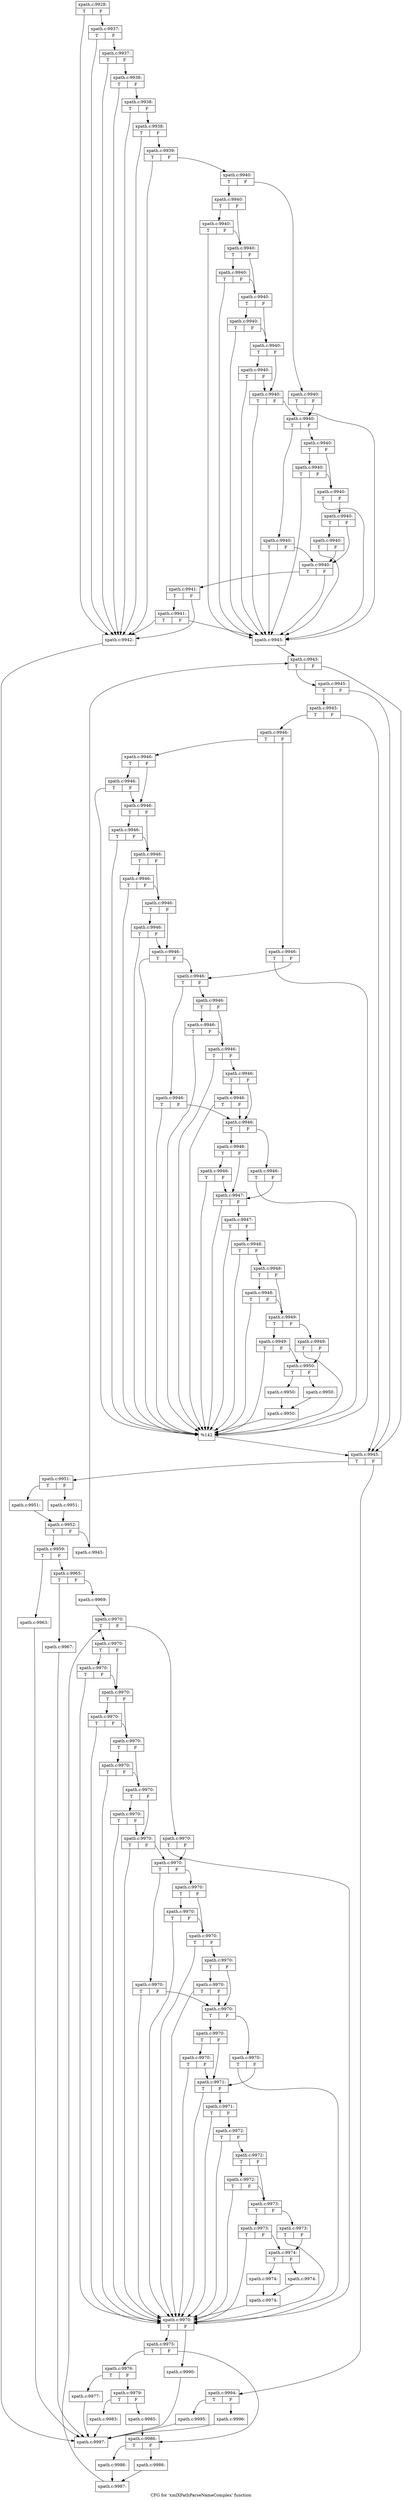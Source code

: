 digraph "CFG for 'xmlXPathParseNameComplex' function" {
	label="CFG for 'xmlXPathParseNameComplex' function";

	Node0x55e6b2bbae80 [shape=record,label="{xpath.c:9928:|{<s0>T|<s1>F}}"];
	Node0x55e6b2bbae80:s0 -> Node0x55e6b242a0c0;
	Node0x55e6b2bbae80:s1 -> Node0x55e6b242a400;
	Node0x55e6b242a400 [shape=record,label="{xpath.c:9937:|{<s0>T|<s1>F}}"];
	Node0x55e6b242a400:s0 -> Node0x55e6b242a0c0;
	Node0x55e6b242a400:s1 -> Node0x55e6b242a380;
	Node0x55e6b242a380 [shape=record,label="{xpath.c:9937:|{<s0>T|<s1>F}}"];
	Node0x55e6b242a380:s0 -> Node0x55e6b242a0c0;
	Node0x55e6b242a380:s1 -> Node0x55e6b242a300;
	Node0x55e6b242a300 [shape=record,label="{xpath.c:9938:|{<s0>T|<s1>F}}"];
	Node0x55e6b242a300:s0 -> Node0x55e6b242a0c0;
	Node0x55e6b242a300:s1 -> Node0x55e6b242a280;
	Node0x55e6b242a280 [shape=record,label="{xpath.c:9938:|{<s0>T|<s1>F}}"];
	Node0x55e6b242a280:s0 -> Node0x55e6b242a0c0;
	Node0x55e6b242a280:s1 -> Node0x55e6b242a200;
	Node0x55e6b242a200 [shape=record,label="{xpath.c:9938:|{<s0>T|<s1>F}}"];
	Node0x55e6b242a200:s0 -> Node0x55e6b242a0c0;
	Node0x55e6b242a200:s1 -> Node0x55e6b242a1b0;
	Node0x55e6b242a1b0 [shape=record,label="{xpath.c:9939:|{<s0>T|<s1>F}}"];
	Node0x55e6b242a1b0:s0 -> Node0x55e6b242a0c0;
	Node0x55e6b242a1b0:s1 -> Node0x55e6b242a160;
	Node0x55e6b242a160 [shape=record,label="{xpath.c:9940:|{<s0>T|<s1>F}}"];
	Node0x55e6b242a160:s0 -> Node0x55e6b242b3d0;
	Node0x55e6b242a160:s1 -> Node0x55e6b242b420;
	Node0x55e6b242b3d0 [shape=record,label="{xpath.c:9940:|{<s0>T|<s1>F}}"];
	Node0x55e6b242b3d0:s0 -> Node0x55e6b242b760;
	Node0x55e6b242b3d0:s1 -> Node0x55e6b242b710;
	Node0x55e6b242b760 [shape=record,label="{xpath.c:9940:|{<s0>T|<s1>F}}"];
	Node0x55e6b242b760:s0 -> Node0x55e6b242a110;
	Node0x55e6b242b760:s1 -> Node0x55e6b242b710;
	Node0x55e6b242b710 [shape=record,label="{xpath.c:9940:|{<s0>T|<s1>F}}"];
	Node0x55e6b242b710:s0 -> Node0x55e6b242ba90;
	Node0x55e6b242b710:s1 -> Node0x55e6b242b6c0;
	Node0x55e6b242ba90 [shape=record,label="{xpath.c:9940:|{<s0>T|<s1>F}}"];
	Node0x55e6b242ba90:s0 -> Node0x55e6b242a110;
	Node0x55e6b242ba90:s1 -> Node0x55e6b242b6c0;
	Node0x55e6b242b6c0 [shape=record,label="{xpath.c:9940:|{<s0>T|<s1>F}}"];
	Node0x55e6b242b6c0:s0 -> Node0x55e6b242bdc0;
	Node0x55e6b242b6c0:s1 -> Node0x55e6b242b670;
	Node0x55e6b242bdc0 [shape=record,label="{xpath.c:9940:|{<s0>T|<s1>F}}"];
	Node0x55e6b242bdc0:s0 -> Node0x55e6b242a110;
	Node0x55e6b242bdc0:s1 -> Node0x55e6b242b670;
	Node0x55e6b242b670 [shape=record,label="{xpath.c:9940:|{<s0>T|<s1>F}}"];
	Node0x55e6b242b670:s0 -> Node0x55e6b242c130;
	Node0x55e6b242b670:s1 -> Node0x55e6b242b620;
	Node0x55e6b242c130 [shape=record,label="{xpath.c:9940:|{<s0>T|<s1>F}}"];
	Node0x55e6b242c130:s0 -> Node0x55e6b242a110;
	Node0x55e6b242c130:s1 -> Node0x55e6b242b620;
	Node0x55e6b242b620 [shape=record,label="{xpath.c:9940:|{<s0>T|<s1>F}}"];
	Node0x55e6b242b620:s0 -> Node0x55e6b242a110;
	Node0x55e6b242b620:s1 -> Node0x55e6b242b350;
	Node0x55e6b242b420 [shape=record,label="{xpath.c:9940:|{<s0>T|<s1>F}}"];
	Node0x55e6b242b420:s0 -> Node0x55e6b242a110;
	Node0x55e6b242b420:s1 -> Node0x55e6b242b350;
	Node0x55e6b242b350 [shape=record,label="{xpath.c:9940:|{<s0>T|<s1>F}}"];
	Node0x55e6b242b350:s0 -> Node0x55e6b242c780;
	Node0x55e6b242b350:s1 -> Node0x55e6b242c800;
	Node0x55e6b242c780 [shape=record,label="{xpath.c:9940:|{<s0>T|<s1>F}}"];
	Node0x55e6b242c780:s0 -> Node0x55e6b242a110;
	Node0x55e6b242c780:s1 -> Node0x55e6b242b2d0;
	Node0x55e6b242c800 [shape=record,label="{xpath.c:9940:|{<s0>T|<s1>F}}"];
	Node0x55e6b242c800:s0 -> Node0x55e6b242d0b0;
	Node0x55e6b242c800:s1 -> Node0x55e6b242d060;
	Node0x55e6b242d0b0 [shape=record,label="{xpath.c:9940:|{<s0>T|<s1>F}}"];
	Node0x55e6b242d0b0:s0 -> Node0x55e6b242a110;
	Node0x55e6b242d0b0:s1 -> Node0x55e6b242d060;
	Node0x55e6b242d060 [shape=record,label="{xpath.c:9940:|{<s0>T|<s1>F}}"];
	Node0x55e6b242d060:s0 -> Node0x55e6b242a110;
	Node0x55e6b242d060:s1 -> Node0x55e6b242c850;
	Node0x55e6b242c850 [shape=record,label="{xpath.c:9940:|{<s0>T|<s1>F}}"];
	Node0x55e6b242c850:s0 -> Node0x55e6b242d610;
	Node0x55e6b242c850:s1 -> Node0x55e6b242b2d0;
	Node0x55e6b242d610 [shape=record,label="{xpath.c:9940:|{<s0>T|<s1>F}}"];
	Node0x55e6b242d610:s0 -> Node0x55e6b242a110;
	Node0x55e6b242d610:s1 -> Node0x55e6b242b2d0;
	Node0x55e6b242b2d0 [shape=record,label="{xpath.c:9940:|{<s0>T|<s1>F}}"];
	Node0x55e6b242b2d0:s0 -> Node0x55e6b242b250;
	Node0x55e6b242b2d0:s1 -> Node0x55e6b242a110;
	Node0x55e6b242b250 [shape=record,label="{xpath.c:9941:|{<s0>T|<s1>F}}"];
	Node0x55e6b242b250:s0 -> Node0x55e6b242db30;
	Node0x55e6b242b250:s1 -> Node0x55e6b242a0c0;
	Node0x55e6b242db30 [shape=record,label="{xpath.c:9941:|{<s0>T|<s1>F}}"];
	Node0x55e6b242db30:s0 -> Node0x55e6b242a0c0;
	Node0x55e6b242db30:s1 -> Node0x55e6b242a110;
	Node0x55e6b242a0c0 [shape=record,label="{xpath.c:9942:}"];
	Node0x55e6b242a0c0 -> Node0x55e6b2bbaed0;
	Node0x55e6b242a110 [shape=record,label="{xpath.c:9945:}"];
	Node0x55e6b242a110 -> Node0x55e6b2bc9110;
	Node0x55e6b2bc9110 [shape=record,label="{xpath.c:9945:|{<s0>T|<s1>F}}"];
	Node0x55e6b2bc9110:s0 -> Node0x55e6b2bc94d0;
	Node0x55e6b2bc9110:s1 -> Node0x55e6b2bc93b0;
	Node0x55e6b2bc94d0 [shape=record,label="{xpath.c:9945:|{<s0>T|<s1>F}}"];
	Node0x55e6b2bc94d0:s0 -> Node0x55e6b2bc9450;
	Node0x55e6b2bc94d0:s1 -> Node0x55e6b2bc93b0;
	Node0x55e6b2bc9450 [shape=record,label="{xpath.c:9945:|{<s0>T|<s1>F}}"];
	Node0x55e6b2bc9450:s0 -> Node0x55e6b2bc9400;
	Node0x55e6b2bc9450:s1 -> Node0x55e6b2bc93b0;
	Node0x55e6b2bc9400 [shape=record,label="{xpath.c:9946:|{<s0>T|<s1>F}}"];
	Node0x55e6b2bc9400:s0 -> Node0x55e6b2bc9f30;
	Node0x55e6b2bc9400:s1 -> Node0x55e6b2bc9f80;
	Node0x55e6b2bc9f30 [shape=record,label="{xpath.c:9946:|{<s0>T|<s1>F}}"];
	Node0x55e6b2bc9f30:s0 -> Node0x55e6b2bca2e0;
	Node0x55e6b2bc9f30:s1 -> Node0x55e6b2bca290;
	Node0x55e6b2bca2e0 [shape=record,label="{xpath.c:9946:|{<s0>T|<s1>F}}"];
	Node0x55e6b2bca2e0:s0 -> Node0x55e6b2bc9ab0;
	Node0x55e6b2bca2e0:s1 -> Node0x55e6b2bca290;
	Node0x55e6b2bca290 [shape=record,label="{xpath.c:9946:|{<s0>T|<s1>F}}"];
	Node0x55e6b2bca290:s0 -> Node0x55e6b2bca610;
	Node0x55e6b2bca290:s1 -> Node0x55e6b2bca240;
	Node0x55e6b2bca610 [shape=record,label="{xpath.c:9946:|{<s0>T|<s1>F}}"];
	Node0x55e6b2bca610:s0 -> Node0x55e6b2bc9ab0;
	Node0x55e6b2bca610:s1 -> Node0x55e6b2bca240;
	Node0x55e6b2bca240 [shape=record,label="{xpath.c:9946:|{<s0>T|<s1>F}}"];
	Node0x55e6b2bca240:s0 -> Node0x55e6b2bca940;
	Node0x55e6b2bca240:s1 -> Node0x55e6b2bca1f0;
	Node0x55e6b2bca940 [shape=record,label="{xpath.c:9946:|{<s0>T|<s1>F}}"];
	Node0x55e6b2bca940:s0 -> Node0x55e6b2bc9ab0;
	Node0x55e6b2bca940:s1 -> Node0x55e6b2bca1f0;
	Node0x55e6b2bca1f0 [shape=record,label="{xpath.c:9946:|{<s0>T|<s1>F}}"];
	Node0x55e6b2bca1f0:s0 -> Node0x55e6b2bcac70;
	Node0x55e6b2bca1f0:s1 -> Node0x55e6b2bca1a0;
	Node0x55e6b2bcac70 [shape=record,label="{xpath.c:9946:|{<s0>T|<s1>F}}"];
	Node0x55e6b2bcac70:s0 -> Node0x55e6b2bc9ab0;
	Node0x55e6b2bcac70:s1 -> Node0x55e6b2bca1a0;
	Node0x55e6b2bca1a0 [shape=record,label="{xpath.c:9946:|{<s0>T|<s1>F}}"];
	Node0x55e6b2bca1a0:s0 -> Node0x55e6b2bc9ab0;
	Node0x55e6b2bca1a0:s1 -> Node0x55e6b2bc9eb0;
	Node0x55e6b2bc9f80 [shape=record,label="{xpath.c:9946:|{<s0>T|<s1>F}}"];
	Node0x55e6b2bc9f80:s0 -> Node0x55e6b2bc9ab0;
	Node0x55e6b2bc9f80:s1 -> Node0x55e6b2bc9eb0;
	Node0x55e6b2bc9eb0 [shape=record,label="{xpath.c:9946:|{<s0>T|<s1>F}}"];
	Node0x55e6b2bc9eb0:s0 -> Node0x55e6b2bcb220;
	Node0x55e6b2bc9eb0:s1 -> Node0x55e6b2bcb270;
	Node0x55e6b2bcb220 [shape=record,label="{xpath.c:9946:|{<s0>T|<s1>F}}"];
	Node0x55e6b2bcb220:s0 -> Node0x55e6b2bc9ab0;
	Node0x55e6b2bcb220:s1 -> Node0x55e6b2bc9e30;
	Node0x55e6b2bcb270 [shape=record,label="{xpath.c:9946:|{<s0>T|<s1>F}}"];
	Node0x55e6b2bcb270:s0 -> Node0x55e6b2bcb5c0;
	Node0x55e6b2bcb270:s1 -> Node0x55e6b2bcb570;
	Node0x55e6b2bcb5c0 [shape=record,label="{xpath.c:9946:|{<s0>T|<s1>F}}"];
	Node0x55e6b2bcb5c0:s0 -> Node0x55e6b2bc9ab0;
	Node0x55e6b2bcb5c0:s1 -> Node0x55e6b2bcb570;
	Node0x55e6b2bcb570 [shape=record,label="{xpath.c:9946:|{<s0>T|<s1>F}}"];
	Node0x55e6b2bcb570:s0 -> Node0x55e6b2bc9ab0;
	Node0x55e6b2bcb570:s1 -> Node0x55e6b2bcb520;
	Node0x55e6b2bcb520 [shape=record,label="{xpath.c:9946:|{<s0>T|<s1>F}}"];
	Node0x55e6b2bcb520:s0 -> Node0x55e6b2bcba60;
	Node0x55e6b2bcb520:s1 -> Node0x55e6b2bc9e30;
	Node0x55e6b2bcba60 [shape=record,label="{xpath.c:9946:|{<s0>T|<s1>F}}"];
	Node0x55e6b2bcba60:s0 -> Node0x55e6b2bc9ab0;
	Node0x55e6b2bcba60:s1 -> Node0x55e6b2bc9e30;
	Node0x55e6b2bc9e30 [shape=record,label="{xpath.c:9946:|{<s0>T|<s1>F}}"];
	Node0x55e6b2bc9e30:s0 -> Node0x55e6b2bcbd90;
	Node0x55e6b2bc9e30:s1 -> Node0x55e6b2bcbde0;
	Node0x55e6b2bcbd90 [shape=record,label="{xpath.c:9946:|{<s0>T|<s1>F}}"];
	Node0x55e6b2bcbd90:s0 -> Node0x55e6b2bcbfd0;
	Node0x55e6b2bcbd90:s1 -> Node0x55e6b2bc9db0;
	Node0x55e6b2bcbfd0 [shape=record,label="{xpath.c:9946:|{<s0>T|<s1>F}}"];
	Node0x55e6b2bcbfd0:s0 -> Node0x55e6b2bc9ab0;
	Node0x55e6b2bcbfd0:s1 -> Node0x55e6b2bc9db0;
	Node0x55e6b2bcbde0 [shape=record,label="{xpath.c:9946:|{<s0>T|<s1>F}}"];
	Node0x55e6b2bcbde0:s0 -> Node0x55e6b2bc9ab0;
	Node0x55e6b2bcbde0:s1 -> Node0x55e6b2bc9db0;
	Node0x55e6b2bc9db0 [shape=record,label="{xpath.c:9947:|{<s0>T|<s1>F}}"];
	Node0x55e6b2bc9db0:s0 -> Node0x55e6b2bc9ab0;
	Node0x55e6b2bc9db0:s1 -> Node0x55e6b2bc9d30;
	Node0x55e6b2bc9d30 [shape=record,label="{xpath.c:9947:|{<s0>T|<s1>F}}"];
	Node0x55e6b2bc9d30:s0 -> Node0x55e6b2bc9ab0;
	Node0x55e6b2bc9d30:s1 -> Node0x55e6b2bc9cb0;
	Node0x55e6b2bc9cb0 [shape=record,label="{xpath.c:9948:|{<s0>T|<s1>F}}"];
	Node0x55e6b2bc9cb0:s0 -> Node0x55e6b2bc9ab0;
	Node0x55e6b2bc9cb0:s1 -> Node0x55e6b2bc9c30;
	Node0x55e6b2bc9c30 [shape=record,label="{xpath.c:9948:|{<s0>T|<s1>F}}"];
	Node0x55e6b2bc9c30:s0 -> Node0x55e6b2bccb20;
	Node0x55e6b2bc9c30:s1 -> Node0x55e6b2bc9bb0;
	Node0x55e6b2bccb20 [shape=record,label="{xpath.c:9948:|{<s0>T|<s1>F}}"];
	Node0x55e6b2bccb20:s0 -> Node0x55e6b2bc9ab0;
	Node0x55e6b2bccb20:s1 -> Node0x55e6b2bc9bb0;
	Node0x55e6b2bc9bb0 [shape=record,label="{xpath.c:9949:|{<s0>T|<s1>F}}"];
	Node0x55e6b2bc9bb0:s0 -> Node0x55e6b2bccf70;
	Node0x55e6b2bc9bb0:s1 -> Node0x55e6b2bccfc0;
	Node0x55e6b2bccf70 [shape=record,label="{xpath.c:9949:|{<s0>T|<s1>F}}"];
	Node0x55e6b2bccf70:s0 -> Node0x55e6b2bc9ab0;
	Node0x55e6b2bccf70:s1 -> Node0x55e6b2bc9b60;
	Node0x55e6b2bccfc0 [shape=record,label="{xpath.c:9949:|{<s0>T|<s1>F}}"];
	Node0x55e6b2bccfc0:s0 -> Node0x55e6b2bc9ab0;
	Node0x55e6b2bccfc0:s1 -> Node0x55e6b2bc9b60;
	Node0x55e6b2bc9b60 [shape=record,label="{xpath.c:9950:|{<s0>T|<s1>F}}"];
	Node0x55e6b2bc9b60:s0 -> Node0x55e6b2bcd460;
	Node0x55e6b2bc9b60:s1 -> Node0x55e6b2bcd670;
	Node0x55e6b2bcd460 [shape=record,label="{xpath.c:9950:}"];
	Node0x55e6b2bcd460 -> Node0x55e6b2bcd6c0;
	Node0x55e6b2bcd670 [shape=record,label="{xpath.c:9950:}"];
	Node0x55e6b2bcd670 -> Node0x55e6b2bcd6c0;
	Node0x55e6b2bcd6c0 [shape=record,label="{xpath.c:9950:}"];
	Node0x55e6b2bcd6c0 -> Node0x55e6b2bc9ab0;
	Node0x55e6b2bc9ab0 [shape=record,label="{%142}"];
	Node0x55e6b2bc9ab0 -> Node0x55e6b2bc93b0;
	Node0x55e6b2bc93b0 [shape=record,label="{xpath.c:9945:|{<s0>T|<s1>F}}"];
	Node0x55e6b2bc93b0:s0 -> Node0x55e6b2bcdec0;
	Node0x55e6b2bc93b0:s1 -> Node0x55e6b2bc9330;
	Node0x55e6b2bcdec0 [shape=record,label="{xpath.c:9951:|{<s0>T|<s1>F}}"];
	Node0x55e6b2bcdec0:s0 -> Node0x55e6b2bce080;
	Node0x55e6b2bcdec0:s1 -> Node0x55e6b2bce120;
	Node0x55e6b2bce080 [shape=record,label="{xpath.c:9951:}"];
	Node0x55e6b2bce080 -> Node0x55e6b2bce0d0;
	Node0x55e6b2bce120 [shape=record,label="{xpath.c:9951:}"];
	Node0x55e6b2bce120 -> Node0x55e6b2bce0d0;
	Node0x55e6b2bce0d0 [shape=record,label="{xpath.c:9952:|{<s0>T|<s1>F}}"];
	Node0x55e6b2bce0d0:s0 -> Node0x55e6b2bcf2d0;
	Node0x55e6b2bce0d0:s1 -> Node0x55e6b2bcf320;
	Node0x55e6b2bcf2d0 [shape=record,label="{xpath.c:9959:|{<s0>T|<s1>F}}"];
	Node0x55e6b2bcf2d0:s0 -> Node0x55e6b2bcfd30;
	Node0x55e6b2bcf2d0:s1 -> Node0x55e6b2bcfd80;
	Node0x55e6b2bcfd30 [shape=record,label="{xpath.c:9963:}"];
	Node0x55e6b2bcfd30 -> Node0x55e6b2bbaed0;
	Node0x55e6b2bcfd80 [shape=record,label="{xpath.c:9965:|{<s0>T|<s1>F}}"];
	Node0x55e6b2bcfd80:s0 -> Node0x55e6b2bd08a0;
	Node0x55e6b2bcfd80:s1 -> Node0x55e6b2bd08f0;
	Node0x55e6b2bd08a0 [shape=record,label="{xpath.c:9967:}"];
	Node0x55e6b2bd08a0 -> Node0x55e6b2bbaed0;
	Node0x55e6b2bd08f0 [shape=record,label="{xpath.c:9969:}"];
	Node0x55e6b2bd08f0 -> Node0x55e6b2bd1260;
	Node0x55e6b2bd1260 [shape=record,label="{xpath.c:9970:|{<s0>T|<s1>F}}"];
	Node0x55e6b2bd1260:s0 -> Node0x55e6b2bd1920;
	Node0x55e6b2bd1260:s1 -> Node0x55e6b2bd1970;
	Node0x55e6b2bd1920 [shape=record,label="{xpath.c:9970:|{<s0>T|<s1>F}}"];
	Node0x55e6b2bd1920:s0 -> Node0x55e6b2bd1c50;
	Node0x55e6b2bd1920:s1 -> Node0x55e6b2bd1c00;
	Node0x55e6b2bd1c50 [shape=record,label="{xpath.c:9970:|{<s0>T|<s1>F}}"];
	Node0x55e6b2bd1c50:s0 -> Node0x55e6b2bd1500;
	Node0x55e6b2bd1c50:s1 -> Node0x55e6b2bd1c00;
	Node0x55e6b2bd1c00 [shape=record,label="{xpath.c:9970:|{<s0>T|<s1>F}}"];
	Node0x55e6b2bd1c00:s0 -> Node0x55e6b2bd1f00;
	Node0x55e6b2bd1c00:s1 -> Node0x55e6b2bd1bb0;
	Node0x55e6b2bd1f00 [shape=record,label="{xpath.c:9970:|{<s0>T|<s1>F}}"];
	Node0x55e6b2bd1f00:s0 -> Node0x55e6b2bd1500;
	Node0x55e6b2bd1f00:s1 -> Node0x55e6b2bd1bb0;
	Node0x55e6b2bd1bb0 [shape=record,label="{xpath.c:9970:|{<s0>T|<s1>F}}"];
	Node0x55e6b2bd1bb0:s0 -> Node0x55e6b2bd2230;
	Node0x55e6b2bd1bb0:s1 -> Node0x55e6b2bd1b60;
	Node0x55e6b2bd2230 [shape=record,label="{xpath.c:9970:|{<s0>T|<s1>F}}"];
	Node0x55e6b2bd2230:s0 -> Node0x55e6b2bd1500;
	Node0x55e6b2bd2230:s1 -> Node0x55e6b2bd1b60;
	Node0x55e6b2bd1b60 [shape=record,label="{xpath.c:9970:|{<s0>T|<s1>F}}"];
	Node0x55e6b2bd1b60:s0 -> Node0x55e6b2bd2560;
	Node0x55e6b2bd1b60:s1 -> Node0x55e6b2bd1b10;
	Node0x55e6b2bd2560 [shape=record,label="{xpath.c:9970:|{<s0>T|<s1>F}}"];
	Node0x55e6b2bd2560:s0 -> Node0x55e6b2bd1500;
	Node0x55e6b2bd2560:s1 -> Node0x55e6b2bd1b10;
	Node0x55e6b2bd1b10 [shape=record,label="{xpath.c:9970:|{<s0>T|<s1>F}}"];
	Node0x55e6b2bd1b10:s0 -> Node0x55e6b2bd1500;
	Node0x55e6b2bd1b10:s1 -> Node0x55e6b2bd18a0;
	Node0x55e6b2bd1970 [shape=record,label="{xpath.c:9970:|{<s0>T|<s1>F}}"];
	Node0x55e6b2bd1970:s0 -> Node0x55e6b2bd1500;
	Node0x55e6b2bd1970:s1 -> Node0x55e6b2bd18a0;
	Node0x55e6b2bd18a0 [shape=record,label="{xpath.c:9970:|{<s0>T|<s1>F}}"];
	Node0x55e6b2bd18a0:s0 -> Node0x55e6b2bd2bb0;
	Node0x55e6b2bd18a0:s1 -> Node0x55e6b2bd2c00;
	Node0x55e6b2bd2bb0 [shape=record,label="{xpath.c:9970:|{<s0>T|<s1>F}}"];
	Node0x55e6b2bd2bb0:s0 -> Node0x55e6b2bd1500;
	Node0x55e6b2bd2bb0:s1 -> Node0x55e6b2bd1820;
	Node0x55e6b2bd2c00 [shape=record,label="{xpath.c:9970:|{<s0>T|<s1>F}}"];
	Node0x55e6b2bd2c00:s0 -> Node0x55e6b2bd2f50;
	Node0x55e6b2bd2c00:s1 -> Node0x55e6b2bd2f00;
	Node0x55e6b2bd2f50 [shape=record,label="{xpath.c:9970:|{<s0>T|<s1>F}}"];
	Node0x55e6b2bd2f50:s0 -> Node0x55e6b2bd1500;
	Node0x55e6b2bd2f50:s1 -> Node0x55e6b2bd2f00;
	Node0x55e6b2bd2f00 [shape=record,label="{xpath.c:9970:|{<s0>T|<s1>F}}"];
	Node0x55e6b2bd2f00:s0 -> Node0x55e6b2bd1500;
	Node0x55e6b2bd2f00:s1 -> Node0x55e6b2bd2eb0;
	Node0x55e6b2bd2eb0 [shape=record,label="{xpath.c:9970:|{<s0>T|<s1>F}}"];
	Node0x55e6b2bd2eb0:s0 -> Node0x55e6b2bd33f0;
	Node0x55e6b2bd2eb0:s1 -> Node0x55e6b2bd1820;
	Node0x55e6b2bd33f0 [shape=record,label="{xpath.c:9970:|{<s0>T|<s1>F}}"];
	Node0x55e6b2bd33f0:s0 -> Node0x55e6b2bd1500;
	Node0x55e6b2bd33f0:s1 -> Node0x55e6b2bd1820;
	Node0x55e6b2bd1820 [shape=record,label="{xpath.c:9970:|{<s0>T|<s1>F}}"];
	Node0x55e6b2bd1820:s0 -> Node0x55e6b2bd3720;
	Node0x55e6b2bd1820:s1 -> Node0x55e6b2bd3770;
	Node0x55e6b2bd3720 [shape=record,label="{xpath.c:9970:|{<s0>T|<s1>F}}"];
	Node0x55e6b2bd3720:s0 -> Node0x55e6b2bd3960;
	Node0x55e6b2bd3720:s1 -> Node0x55e6b2bd17a0;
	Node0x55e6b2bd3960 [shape=record,label="{xpath.c:9970:|{<s0>T|<s1>F}}"];
	Node0x55e6b2bd3960:s0 -> Node0x55e6b2bd1500;
	Node0x55e6b2bd3960:s1 -> Node0x55e6b2bd17a0;
	Node0x55e6b2bd3770 [shape=record,label="{xpath.c:9970:|{<s0>T|<s1>F}}"];
	Node0x55e6b2bd3770:s0 -> Node0x55e6b2bd1500;
	Node0x55e6b2bd3770:s1 -> Node0x55e6b2bd17a0;
	Node0x55e6b2bd17a0 [shape=record,label="{xpath.c:9971:|{<s0>T|<s1>F}}"];
	Node0x55e6b2bd17a0:s0 -> Node0x55e6b2bd1500;
	Node0x55e6b2bd17a0:s1 -> Node0x55e6b2bd1720;
	Node0x55e6b2bd1720 [shape=record,label="{xpath.c:9971:|{<s0>T|<s1>F}}"];
	Node0x55e6b2bd1720:s0 -> Node0x55e6b2bd1500;
	Node0x55e6b2bd1720:s1 -> Node0x55e6b2bd16a0;
	Node0x55e6b2bd16a0 [shape=record,label="{xpath.c:9972:|{<s0>T|<s1>F}}"];
	Node0x55e6b2bd16a0:s0 -> Node0x55e6b2bd1500;
	Node0x55e6b2bd16a0:s1 -> Node0x55e6b2bd1620;
	Node0x55e6b2bd1620 [shape=record,label="{xpath.c:9972:|{<s0>T|<s1>F}}"];
	Node0x55e6b2bd1620:s0 -> Node0x55e6b2bd42c0;
	Node0x55e6b2bd1620:s1 -> Node0x55e6b2bd15a0;
	Node0x55e6b2bd42c0 [shape=record,label="{xpath.c:9972:|{<s0>T|<s1>F}}"];
	Node0x55e6b2bd42c0:s0 -> Node0x55e6b2bd1500;
	Node0x55e6b2bd42c0:s1 -> Node0x55e6b2bd15a0;
	Node0x55e6b2bd15a0 [shape=record,label="{xpath.c:9973:|{<s0>T|<s1>F}}"];
	Node0x55e6b2bd15a0:s0 -> Node0x55e6b2bd4710;
	Node0x55e6b2bd15a0:s1 -> Node0x55e6b2bd4760;
	Node0x55e6b2bd4710 [shape=record,label="{xpath.c:9973:|{<s0>T|<s1>F}}"];
	Node0x55e6b2bd4710:s0 -> Node0x55e6b2bd1500;
	Node0x55e6b2bd4710:s1 -> Node0x55e6b2bd1550;
	Node0x55e6b2bd4760 [shape=record,label="{xpath.c:9973:|{<s0>T|<s1>F}}"];
	Node0x55e6b2bd4760:s0 -> Node0x55e6b2bd1500;
	Node0x55e6b2bd4760:s1 -> Node0x55e6b2bd1550;
	Node0x55e6b2bd1550 [shape=record,label="{xpath.c:9974:|{<s0>T|<s1>F}}"];
	Node0x55e6b2bd1550:s0 -> Node0x55e6b2bd4bf0;
	Node0x55e6b2bd1550:s1 -> Node0x55e6b2bd4d30;
	Node0x55e6b2bd4bf0 [shape=record,label="{xpath.c:9974:}"];
	Node0x55e6b2bd4bf0 -> Node0x55e6b2bd4d80;
	Node0x55e6b2bd4d30 [shape=record,label="{xpath.c:9974:}"];
	Node0x55e6b2bd4d30 -> Node0x55e6b2bd4d80;
	Node0x55e6b2bd4d80 [shape=record,label="{xpath.c:9974:}"];
	Node0x55e6b2bd4d80 -> Node0x55e6b2bd1500;
	Node0x55e6b2bd1500 [shape=record,label="{xpath.c:9970:|{<s0>T|<s1>F}}"];
	Node0x55e6b2bd1500:s0 -> Node0x55e6b2bd53a0;
	Node0x55e6b2bd1500:s1 -> Node0x55e6b2bd1480;
	Node0x55e6b2bd53a0 [shape=record,label="{xpath.c:9975:|{<s0>T|<s1>F}}"];
	Node0x55e6b2bd53a0:s0 -> Node0x55e6b2bd5590;
	Node0x55e6b2bd53a0:s1 -> Node0x55e6b2bd55e0;
	Node0x55e6b2bd5590 [shape=record,label="{xpath.c:9976:|{<s0>T|<s1>F}}"];
	Node0x55e6b2bd5590:s0 -> Node0x55e6b2bd5a80;
	Node0x55e6b2bd5590:s1 -> Node0x55e6b2bd5ad0;
	Node0x55e6b2bd5a80 [shape=record,label="{xpath.c:9977:}"];
	Node0x55e6b2bd5a80 -> Node0x55e6b2bbaed0;
	Node0x55e6b2bd5ad0 [shape=record,label="{xpath.c:9979:|{<s0>T|<s1>F}}"];
	Node0x55e6b2bd5ad0:s0 -> Node0x55e6b2bd6770;
	Node0x55e6b2bd5ad0:s1 -> Node0x55e6b2bd67c0;
	Node0x55e6b2bd6770 [shape=record,label="{xpath.c:9983:}"];
	Node0x55e6b2bd6770 -> Node0x55e6b2bbaed0;
	Node0x55e6b2bd67c0 [shape=record,label="{xpath.c:9985:}"];
	Node0x55e6b2bd67c0 -> Node0x55e6b2bd55e0;
	Node0x55e6b2bd55e0 [shape=record,label="{xpath.c:9986:|{<s0>T|<s1>F}}"];
	Node0x55e6b2bd55e0:s0 -> Node0x55e6b2bd6ef0;
	Node0x55e6b2bd55e0:s1 -> Node0x55e6b2bd6f90;
	Node0x55e6b2bd6ef0 [shape=record,label="{xpath.c:9986:}"];
	Node0x55e6b2bd6ef0 -> Node0x55e6b2bd6f40;
	Node0x55e6b2bd6f90 [shape=record,label="{xpath.c:9986:}"];
	Node0x55e6b2bd6f90 -> Node0x55e6b2bd6f40;
	Node0x55e6b2bd6f40 [shape=record,label="{xpath.c:9987:}"];
	Node0x55e6b2bd6f40 -> Node0x55e6b2bd1260;
	Node0x55e6b2bd1480 [shape=record,label="{xpath.c:9990:}"];
	Node0x55e6b2bd1480 -> Node0x55e6b2bbaed0;
	Node0x55e6b2bcf320 [shape=record,label="{xpath.c:9945:}"];
	Node0x55e6b2bcf320 -> Node0x55e6b2bc9110;
	Node0x55e6b2bc9330 [shape=record,label="{xpath.c:9994:|{<s0>T|<s1>F}}"];
	Node0x55e6b2bc9330:s0 -> Node0x55e6b2bd8740;
	Node0x55e6b2bc9330:s1 -> Node0x55e6b2bd8790;
	Node0x55e6b2bd8740 [shape=record,label="{xpath.c:9995:}"];
	Node0x55e6b2bd8740 -> Node0x55e6b2bbaed0;
	Node0x55e6b2bd8790 [shape=record,label="{xpath.c:9996:}"];
	Node0x55e6b2bd8790 -> Node0x55e6b2bbaed0;
	Node0x55e6b2bbaed0 [shape=record,label="{xpath.c:9997:}"];
}
